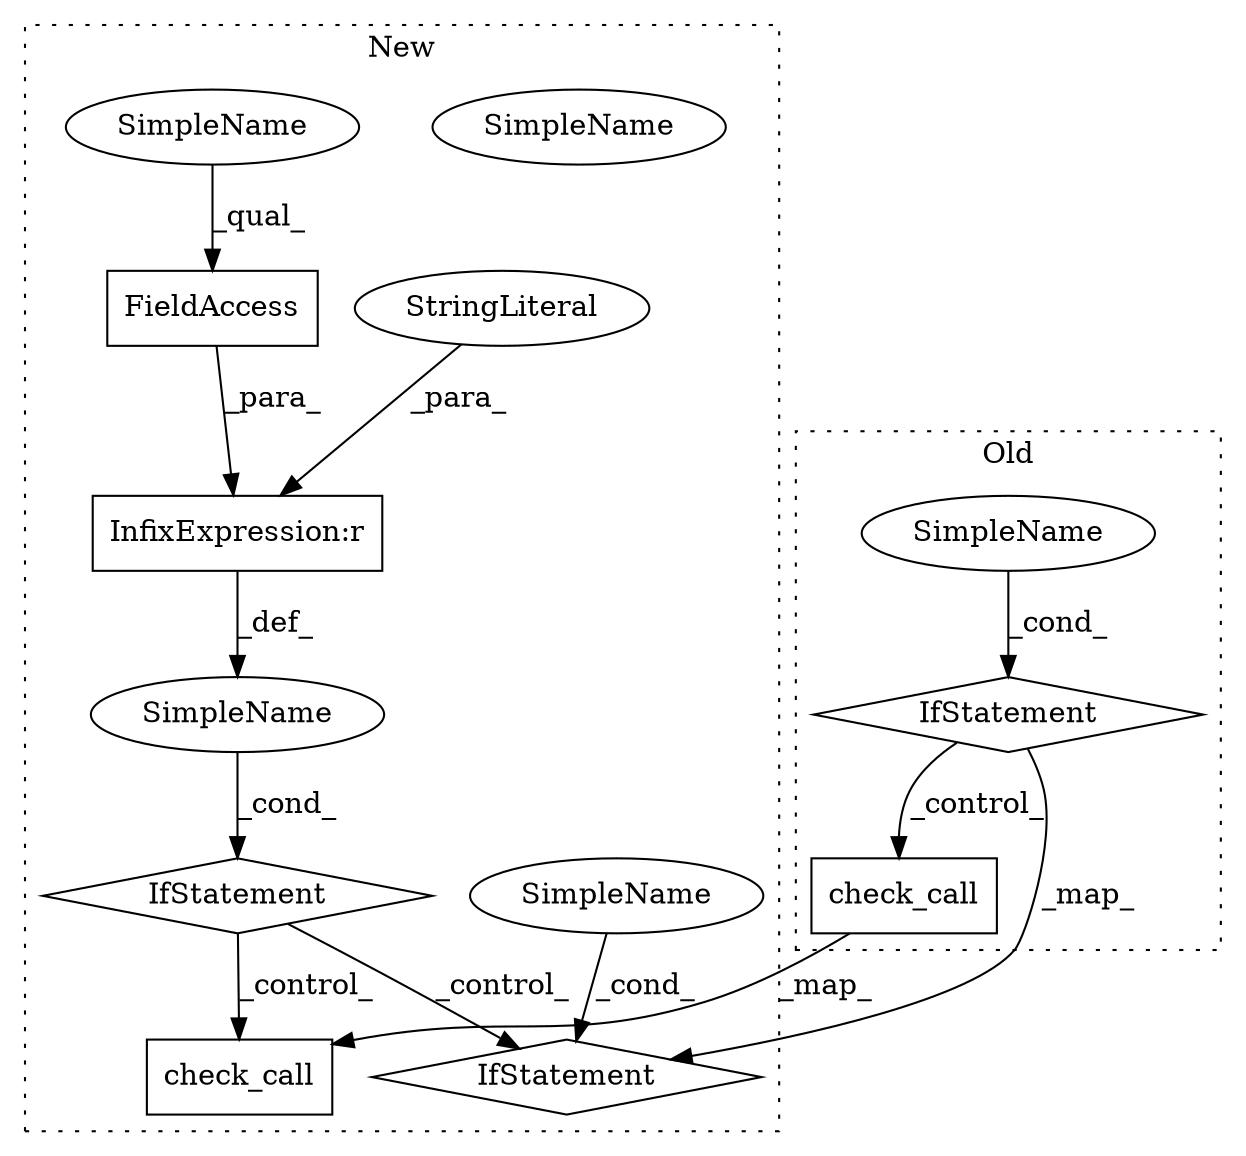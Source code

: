 digraph G {
subgraph cluster0 {
1 [label="check_call" a="32" s="891,949" l="11,1" shape="box"];
9 [label="SimpleName" a="42" s="" l="" shape="ellipse"];
10 [label="IfStatement" a="25" s="750,802" l="4,2" shape="diamond"];
label = "Old";
style="dotted";
}
subgraph cluster1 {
2 [label="check_call" a="32" s="1459,1524" l="11,1" shape="box"];
3 [label="SimpleName" a="42" s="" l="" shape="ellipse"];
4 [label="IfStatement" a="25" s="820,839" l="4,2" shape="diamond"];
5 [label="InfixExpression:r" a="27" s="831" l="4" shape="box"];
6 [label="StringLiteral" a="45" s="835" l="4" shape="ellipse"];
7 [label="FieldAccess" a="22" s="824" l="7" shape="box"];
8 [label="SimpleName" a="42" s="824" l="2" shape="ellipse"];
11 [label="IfStatement" a="25" s="1177,1230" l="4,2" shape="diamond"];
12 [label="SimpleName" a="42" s="" l="" shape="ellipse"];
13 [label="SimpleName" a="42" s="824" l="2" shape="ellipse"];
label = "New";
style="dotted";
}
1 -> 2 [label="_map_"];
3 -> 4 [label="_cond_"];
4 -> 2 [label="_control_"];
4 -> 11 [label="_control_"];
5 -> 3 [label="_def_"];
6 -> 5 [label="_para_"];
7 -> 5 [label="_para_"];
9 -> 10 [label="_cond_"];
10 -> 1 [label="_control_"];
10 -> 11 [label="_map_"];
12 -> 11 [label="_cond_"];
13 -> 7 [label="_qual_"];
}